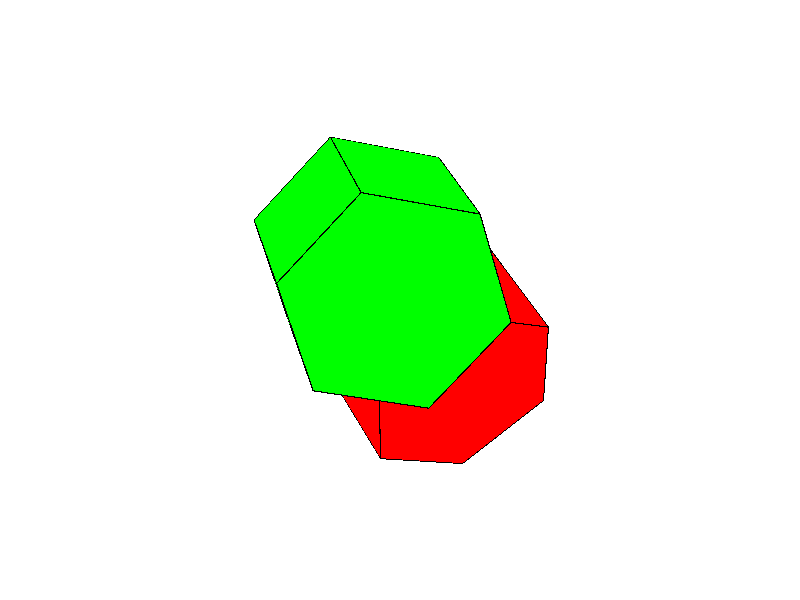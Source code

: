 #version 3.7;
#include "shapes.inc"
background {color rgb<1.000000,1.000000,1.000000>}
camera {
perspective
right x*image_width/image_height
location <3.962000, 4.827000, -5.270000>
look_at <0.500000, 0.500000, 0.500000>
angle 25.000000
sky <0.000000, 1.000000, 0.000000>
}
light_source { <3.962000, 4.827000, -5.270000> rgb<1.000000, 1.000000, 1.000000> shadowless}

global_settings { assumed_gamma 2.2 }
union {

#declare crystal1 =
  texture { pigment { rgbt <1.000000,0.000000,0.000000,0.000000> } finish {ambient 0.600000 diffuse 0.600000 reflection 0.000000} }
#declare crystal1edge =
  texture { pigment { rgbt <0.000000,0.000000,0.000000,0.004924> } finish {ambient 0.600000 diffuse 0.600000 reflection 0.000000} }
    prism {
      linear_sweep
      linear_spline
      -0.816500000000,
      0.816500000000,
      7,
<-.5,-.866>, <-1.,0.>, <-.5,.866>, <.5,.866>, <1.,0.>,<.5,-.866>,<-.5,-.866>
scale   0.46983513252025
rotate <90.,0.,0.>
matrix <-0.0919661180482978, 0.171611357975663,-0.980862770699793,-0.565166903473556,-0.820000215341766,-0.0904766160815561, -0.81983449814535, 0.546030391693727, 0.172401296391748,0.,0.,0.>
translate < 0.575190123292765, 0.606939459016951, 0.265129978072642>
    texture { crystal1 }
  }
union
{
    cylinder {<              -0.5,            -0.866,           -0.8165>,
              <                -1,                 0,           -0.8165>,
              0.00523984347743649
    texture { crystal1edge }
  }
    sphere {<              -0.5,            -0.866,           -0.8165>,
              0.00523984347743649
    texture { crystal1edge }
  }
    sphere {<                -1,                 0,           -0.8165>,
              0.00523984347743649
    texture { crystal1edge }
  }
    cylinder {<                -1,                 0,           -0.8165>,
              <              -0.5,             0.866,           -0.8165>,
              0.00523984347743649
    texture { crystal1edge }
  }
    sphere {<                -1,                 0,           -0.8165>,
              0.00523984347743649
    texture { crystal1edge }
  }
    sphere {<              -0.5,             0.866,           -0.8165>,
              0.00523984347743649
    texture { crystal1edge }
  }
    cylinder {<              -0.5,             0.866,           -0.8165>,
              <               0.5,             0.866,           -0.8165>,
              0.00523984347743649
    texture { crystal1edge }
  }
    sphere {<              -0.5,             0.866,           -0.8165>,
              0.00523984347743649
    texture { crystal1edge }
  }
    sphere {<               0.5,             0.866,           -0.8165>,
              0.00523984347743649
    texture { crystal1edge }
  }
    cylinder {<               0.5,             0.866,           -0.8165>,
              <                 1,                 0,           -0.8165>,
              0.00523984347743649
    texture { crystal1edge }
  }
    sphere {<               0.5,             0.866,           -0.8165>,
              0.00523984347743649
    texture { crystal1edge }
  }
    sphere {<                 1,                 0,           -0.8165>,
              0.00523984347743649
    texture { crystal1edge }
  }
    cylinder {<                 1,                 0,           -0.8165>,
              <               0.5,            -0.866,           -0.8165>,
              0.00523984347743649
    texture { crystal1edge }
  }
    sphere {<                 1,                 0,           -0.8165>,
              0.00523984347743649
    texture { crystal1edge }
  }
    sphere {<               0.5,            -0.866,           -0.8165>,
              0.00523984347743649
    texture { crystal1edge }
  }
    cylinder {<               0.5,            -0.866,           -0.8165>,
              <              -0.5,            -0.866,           -0.8165>,
              0.00523984347743649
    texture { crystal1edge }
  }
    sphere {<               0.5,            -0.866,           -0.8165>,
              0.00523984347743649
    texture { crystal1edge }
  }
    sphere {<              -0.5,            -0.866,           -0.8165>,
              0.00523984347743649
    texture { crystal1edge }
  }
    cylinder {<              -0.5,            -0.866,            0.8165>,
              <                -1,                 0,            0.8165>,
              0.00523984347743649
    texture { crystal1edge }
  }
    sphere {<              -0.5,            -0.866,            0.8165>,
              0.00523984347743649
    texture { crystal1edge }
  }
    sphere {<                -1,                 0,            0.8165>,
              0.00523984347743649
    texture { crystal1edge }
  }
    cylinder {<                -1,                 0,            0.8165>,
              <              -0.5,             0.866,            0.8165>,
              0.00523984347743649
    texture { crystal1edge }
  }
    sphere {<                -1,                 0,            0.8165>,
              0.00523984347743649
    texture { crystal1edge }
  }
    sphere {<              -0.5,             0.866,            0.8165>,
              0.00523984347743649
    texture { crystal1edge }
  }
    cylinder {<              -0.5,             0.866,            0.8165>,
              <               0.5,             0.866,            0.8165>,
              0.00523984347743649
    texture { crystal1edge }
  }
    sphere {<              -0.5,             0.866,            0.8165>,
              0.00523984347743649
    texture { crystal1edge }
  }
    sphere {<               0.5,             0.866,            0.8165>,
              0.00523984347743649
    texture { crystal1edge }
  }
    cylinder {<               0.5,             0.866,            0.8165>,
              <                 1,                 0,            0.8165>,
              0.00523984347743649
    texture { crystal1edge }
  }
    sphere {<               0.5,             0.866,            0.8165>,
              0.00523984347743649
    texture { crystal1edge }
  }
    sphere {<                 1,                 0,            0.8165>,
              0.00523984347743649
    texture { crystal1edge }
  }
    cylinder {<                 1,                 0,            0.8165>,
              <               0.5,            -0.866,            0.8165>,
              0.00523984347743649
    texture { crystal1edge }
  }
    sphere {<                 1,                 0,            0.8165>,
              0.00523984347743649
    texture { crystal1edge }
  }
    sphere {<               0.5,            -0.866,            0.8165>,
              0.00523984347743649
    texture { crystal1edge }
  }
    cylinder {<               0.5,            -0.866,            0.8165>,
              <              -0.5,            -0.866,            0.8165>,
              0.00523984347743649
    texture { crystal1edge }
  }
    sphere {<               0.5,            -0.866,            0.8165>,
              0.00523984347743649
    texture { crystal1edge }
  }
    sphere {<              -0.5,            -0.866,            0.8165>,
              0.00523984347743649
    texture { crystal1edge }
  }
    cylinder {<              -0.5,            -0.866,           -0.8165>,
              <              -0.5,            -0.866,            0.8165>,
              0.00523984347743649
    texture { crystal1edge }
  }
    sphere {<              -0.5,            -0.866,           -0.8165>,
              0.00523984347743649
    texture { crystal1edge }
  }
    sphere {<              -0.5,            -0.866,            0.8165>,
              0.00523984347743649
    texture { crystal1edge }
  }
    cylinder {<                -1,                 0,           -0.8165>,
              <                -1,                 0,            0.8165>,
              0.00523984347743649
    texture { crystal1edge }
  }
    sphere {<                -1,                 0,           -0.8165>,
              0.00523984347743649
    texture { crystal1edge }
  }
    sphere {<                -1,                 0,            0.8165>,
              0.00523984347743649
    texture { crystal1edge }
  }
    cylinder {<              -0.5,             0.866,           -0.8165>,
              <              -0.5,             0.866,            0.8165>,
              0.00523984347743649
    texture { crystal1edge }
  }
    sphere {<              -0.5,             0.866,           -0.8165>,
              0.00523984347743649
    texture { crystal1edge }
  }
    sphere {<              -0.5,             0.866,            0.8165>,
              0.00523984347743649
    texture { crystal1edge }
  }
    cylinder {<               0.5,             0.866,           -0.8165>,
              <               0.5,             0.866,            0.8165>,
              0.00523984347743649
    texture { crystal1edge }
  }
    sphere {<               0.5,             0.866,           -0.8165>,
              0.00523984347743649
    texture { crystal1edge }
  }
    sphere {<               0.5,             0.866,            0.8165>,
              0.00523984347743649
    texture { crystal1edge }
  }
    cylinder {<                 1,                 0,           -0.8165>,
              <                 1,                 0,            0.8165>,
              0.00523984347743649
    texture { crystal1edge }
  }
    sphere {<                 1,                 0,           -0.8165>,
              0.00523984347743649
    texture { crystal1edge }
  }
    sphere {<                 1,                 0,            0.8165>,
              0.00523984347743649
    texture { crystal1edge }
  }
    cylinder {<               0.5,            -0.866,           -0.8165>,
              <               0.5,            -0.866,            0.8165>,
              0.00523984347743649
    texture { crystal1edge }
  }
    sphere {<               0.5,            -0.866,           -0.8165>,
              0.00523984347743649
    texture { crystal1edge }
  }
    sphere {<               0.5,            -0.866,            0.8165>,
              0.00523984347743649
    texture { crystal1edge }
  }
scale   0.46983513252025
matrix <-0.0919661180482978, 0.171611357975663,-0.980862770699793,-0.565166903473556,-0.820000215341766,-0.0904766160815561, -0.81983449814535, 0.546030391693727, 0.172401296391748,0.,0.,0.>
translate < 0.575190123292765, 0.606939459016951, 0.265129978072642>
}
#declare crystal2 =
  texture { pigment { rgbt <0.000000,1.000000,0.000000,0.000000> } finish {ambient 0.600000 diffuse 0.600000 reflection 0.000000} }
#declare crystal2edge =
  texture { pigment { rgbt <0.000000,0.000000,0.000000,0.004924> } finish {ambient 0.600000 diffuse 0.600000 reflection 0.000000} }
    prism {
      linear_sweep
      linear_spline
      -0.816500000000,
      0.816500000000,
      7,
<-.5,-.866>, <-1.,0.>, <-.5,.866>, <.5,.866>, <1.,0.>,<.5,-.866>,<-.5,-.866>
scale  0.509149524164265
rotate <90.,0.,0.>
matrix < 0.310140696645615,0.0165345356374687,-0.950546872813448, 0.690776641998726, 0.683032150326754, 0.237265067991424, 0.653177142246372,-0.730201130340993, 0.200414395929033,0.,0.,0.>
translate < 0.440917177254907, 0.415969214773683, 0.684555939875756>
    texture { crystal2 }
  }
union
{
    cylinder {<              -0.5,            -0.866,           -0.8165>,
              <                -1,                 0,           -0.8165>,
              0.00483524473217907
    texture { crystal2edge }
  }
    sphere {<              -0.5,            -0.866,           -0.8165>,
              0.00483524473217907
    texture { crystal2edge }
  }
    sphere {<                -1,                 0,           -0.8165>,
              0.00483524473217907
    texture { crystal2edge }
  }
    cylinder {<                -1,                 0,           -0.8165>,
              <              -0.5,             0.866,           -0.8165>,
              0.00483524473217907
    texture { crystal2edge }
  }
    sphere {<                -1,                 0,           -0.8165>,
              0.00483524473217907
    texture { crystal2edge }
  }
    sphere {<              -0.5,             0.866,           -0.8165>,
              0.00483524473217907
    texture { crystal2edge }
  }
    cylinder {<              -0.5,             0.866,           -0.8165>,
              <               0.5,             0.866,           -0.8165>,
              0.00483524473217907
    texture { crystal2edge }
  }
    sphere {<              -0.5,             0.866,           -0.8165>,
              0.00483524473217907
    texture { crystal2edge }
  }
    sphere {<               0.5,             0.866,           -0.8165>,
              0.00483524473217907
    texture { crystal2edge }
  }
    cylinder {<               0.5,             0.866,           -0.8165>,
              <                 1,                 0,           -0.8165>,
              0.00483524473217907
    texture { crystal2edge }
  }
    sphere {<               0.5,             0.866,           -0.8165>,
              0.00483524473217907
    texture { crystal2edge }
  }
    sphere {<                 1,                 0,           -0.8165>,
              0.00483524473217907
    texture { crystal2edge }
  }
    cylinder {<                 1,                 0,           -0.8165>,
              <               0.5,            -0.866,           -0.8165>,
              0.00483524473217907
    texture { crystal2edge }
  }
    sphere {<                 1,                 0,           -0.8165>,
              0.00483524473217907
    texture { crystal2edge }
  }
    sphere {<               0.5,            -0.866,           -0.8165>,
              0.00483524473217907
    texture { crystal2edge }
  }
    cylinder {<               0.5,            -0.866,           -0.8165>,
              <              -0.5,            -0.866,           -0.8165>,
              0.00483524473217907
    texture { crystal2edge }
  }
    sphere {<               0.5,            -0.866,           -0.8165>,
              0.00483524473217907
    texture { crystal2edge }
  }
    sphere {<              -0.5,            -0.866,           -0.8165>,
              0.00483524473217907
    texture { crystal2edge }
  }
    cylinder {<              -0.5,            -0.866,            0.8165>,
              <                -1,                 0,            0.8165>,
              0.00483524473217907
    texture { crystal2edge }
  }
    sphere {<              -0.5,            -0.866,            0.8165>,
              0.00483524473217907
    texture { crystal2edge }
  }
    sphere {<                -1,                 0,            0.8165>,
              0.00483524473217907
    texture { crystal2edge }
  }
    cylinder {<                -1,                 0,            0.8165>,
              <              -0.5,             0.866,            0.8165>,
              0.00483524473217907
    texture { crystal2edge }
  }
    sphere {<                -1,                 0,            0.8165>,
              0.00483524473217907
    texture { crystal2edge }
  }
    sphere {<              -0.5,             0.866,            0.8165>,
              0.00483524473217907
    texture { crystal2edge }
  }
    cylinder {<              -0.5,             0.866,            0.8165>,
              <               0.5,             0.866,            0.8165>,
              0.00483524473217907
    texture { crystal2edge }
  }
    sphere {<              -0.5,             0.866,            0.8165>,
              0.00483524473217907
    texture { crystal2edge }
  }
    sphere {<               0.5,             0.866,            0.8165>,
              0.00483524473217907
    texture { crystal2edge }
  }
    cylinder {<               0.5,             0.866,            0.8165>,
              <                 1,                 0,            0.8165>,
              0.00483524473217907
    texture { crystal2edge }
  }
    sphere {<               0.5,             0.866,            0.8165>,
              0.00483524473217907
    texture { crystal2edge }
  }
    sphere {<                 1,                 0,            0.8165>,
              0.00483524473217907
    texture { crystal2edge }
  }
    cylinder {<                 1,                 0,            0.8165>,
              <               0.5,            -0.866,            0.8165>,
              0.00483524473217907
    texture { crystal2edge }
  }
    sphere {<                 1,                 0,            0.8165>,
              0.00483524473217907
    texture { crystal2edge }
  }
    sphere {<               0.5,            -0.866,            0.8165>,
              0.00483524473217907
    texture { crystal2edge }
  }
    cylinder {<               0.5,            -0.866,            0.8165>,
              <              -0.5,            -0.866,            0.8165>,
              0.00483524473217907
    texture { crystal2edge }
  }
    sphere {<               0.5,            -0.866,            0.8165>,
              0.00483524473217907
    texture { crystal2edge }
  }
    sphere {<              -0.5,            -0.866,            0.8165>,
              0.00483524473217907
    texture { crystal2edge }
  }
    cylinder {<              -0.5,            -0.866,           -0.8165>,
              <              -0.5,            -0.866,            0.8165>,
              0.00483524473217907
    texture { crystal2edge }
  }
    sphere {<              -0.5,            -0.866,           -0.8165>,
              0.00483524473217907
    texture { crystal2edge }
  }
    sphere {<              -0.5,            -0.866,            0.8165>,
              0.00483524473217907
    texture { crystal2edge }
  }
    cylinder {<                -1,                 0,           -0.8165>,
              <                -1,                 0,            0.8165>,
              0.00483524473217907
    texture { crystal2edge }
  }
    sphere {<                -1,                 0,           -0.8165>,
              0.00483524473217907
    texture { crystal2edge }
  }
    sphere {<                -1,                 0,            0.8165>,
              0.00483524473217907
    texture { crystal2edge }
  }
    cylinder {<              -0.5,             0.866,           -0.8165>,
              <              -0.5,             0.866,            0.8165>,
              0.00483524473217907
    texture { crystal2edge }
  }
    sphere {<              -0.5,             0.866,           -0.8165>,
              0.00483524473217907
    texture { crystal2edge }
  }
    sphere {<              -0.5,             0.866,            0.8165>,
              0.00483524473217907
    texture { crystal2edge }
  }
    cylinder {<               0.5,             0.866,           -0.8165>,
              <               0.5,             0.866,            0.8165>,
              0.00483524473217907
    texture { crystal2edge }
  }
    sphere {<               0.5,             0.866,           -0.8165>,
              0.00483524473217907
    texture { crystal2edge }
  }
    sphere {<               0.5,             0.866,            0.8165>,
              0.00483524473217907
    texture { crystal2edge }
  }
    cylinder {<                 1,                 0,           -0.8165>,
              <                 1,                 0,            0.8165>,
              0.00483524473217907
    texture { crystal2edge }
  }
    sphere {<                 1,                 0,           -0.8165>,
              0.00483524473217907
    texture { crystal2edge }
  }
    sphere {<                 1,                 0,            0.8165>,
              0.00483524473217907
    texture { crystal2edge }
  }
    cylinder {<               0.5,            -0.866,           -0.8165>,
              <               0.5,            -0.866,            0.8165>,
              0.00483524473217907
    texture { crystal2edge }
  }
    sphere {<               0.5,            -0.866,           -0.8165>,
              0.00483524473217907
    texture { crystal2edge }
  }
    sphere {<               0.5,            -0.866,            0.8165>,
              0.00483524473217907
    texture { crystal2edge }
  }
scale  0.509149524164265
matrix < 0.310140696645615,0.0165345356374687,-0.950546872813448, 0.690776641998726, 0.683032150326754, 0.237265067991424, 0.653177142246372,-0.730201130340993, 0.200414395929033,0.,0.,0.>
translate < 0.440917177254907, 0.415969214773683, 0.684555939875756>
}
rotate<-90,  0,  0>
scale <  1,  1, -1>
}
